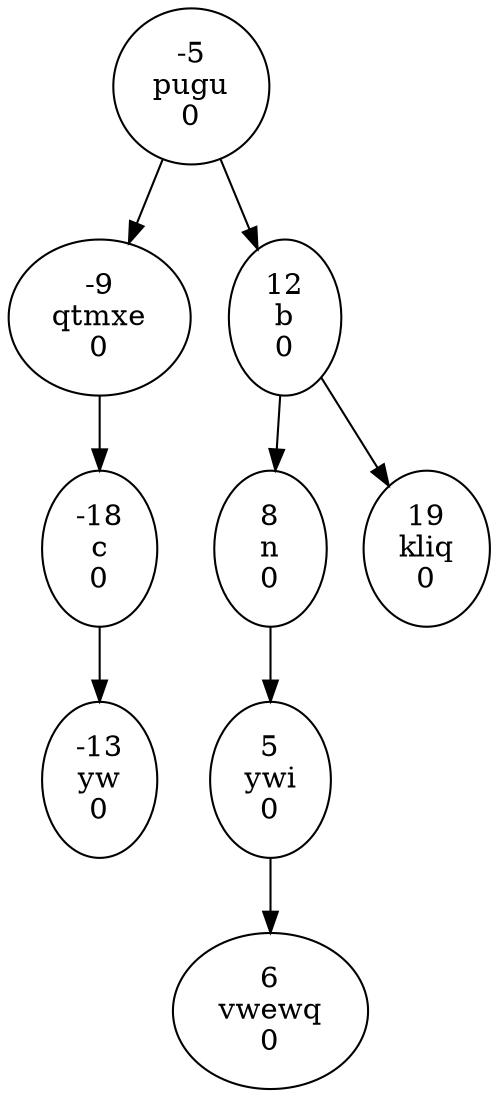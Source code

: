 digraph testAVL {
	N_18[label="-18\nc\n0"]
	N_18->N_13
	N_13[label="-13\nyw\n0"]
	N_9[label="-9\nqtmxe\n0"]
	N_9->N_18
	N_5[label="-5\npugu\n0"]
	N_5->N_9
	N_5->N12
	N5[label="5\nywi\n0"]
	N5->N6
	N6[label="6\nvwewq\n0"]
	N8[label="8\nn\n0"]
	N8->N5
	N12[label="12\nb\n0"]
	N12->N8
	N12->N19
	N19[label="19\nkliq\n0"]
}
